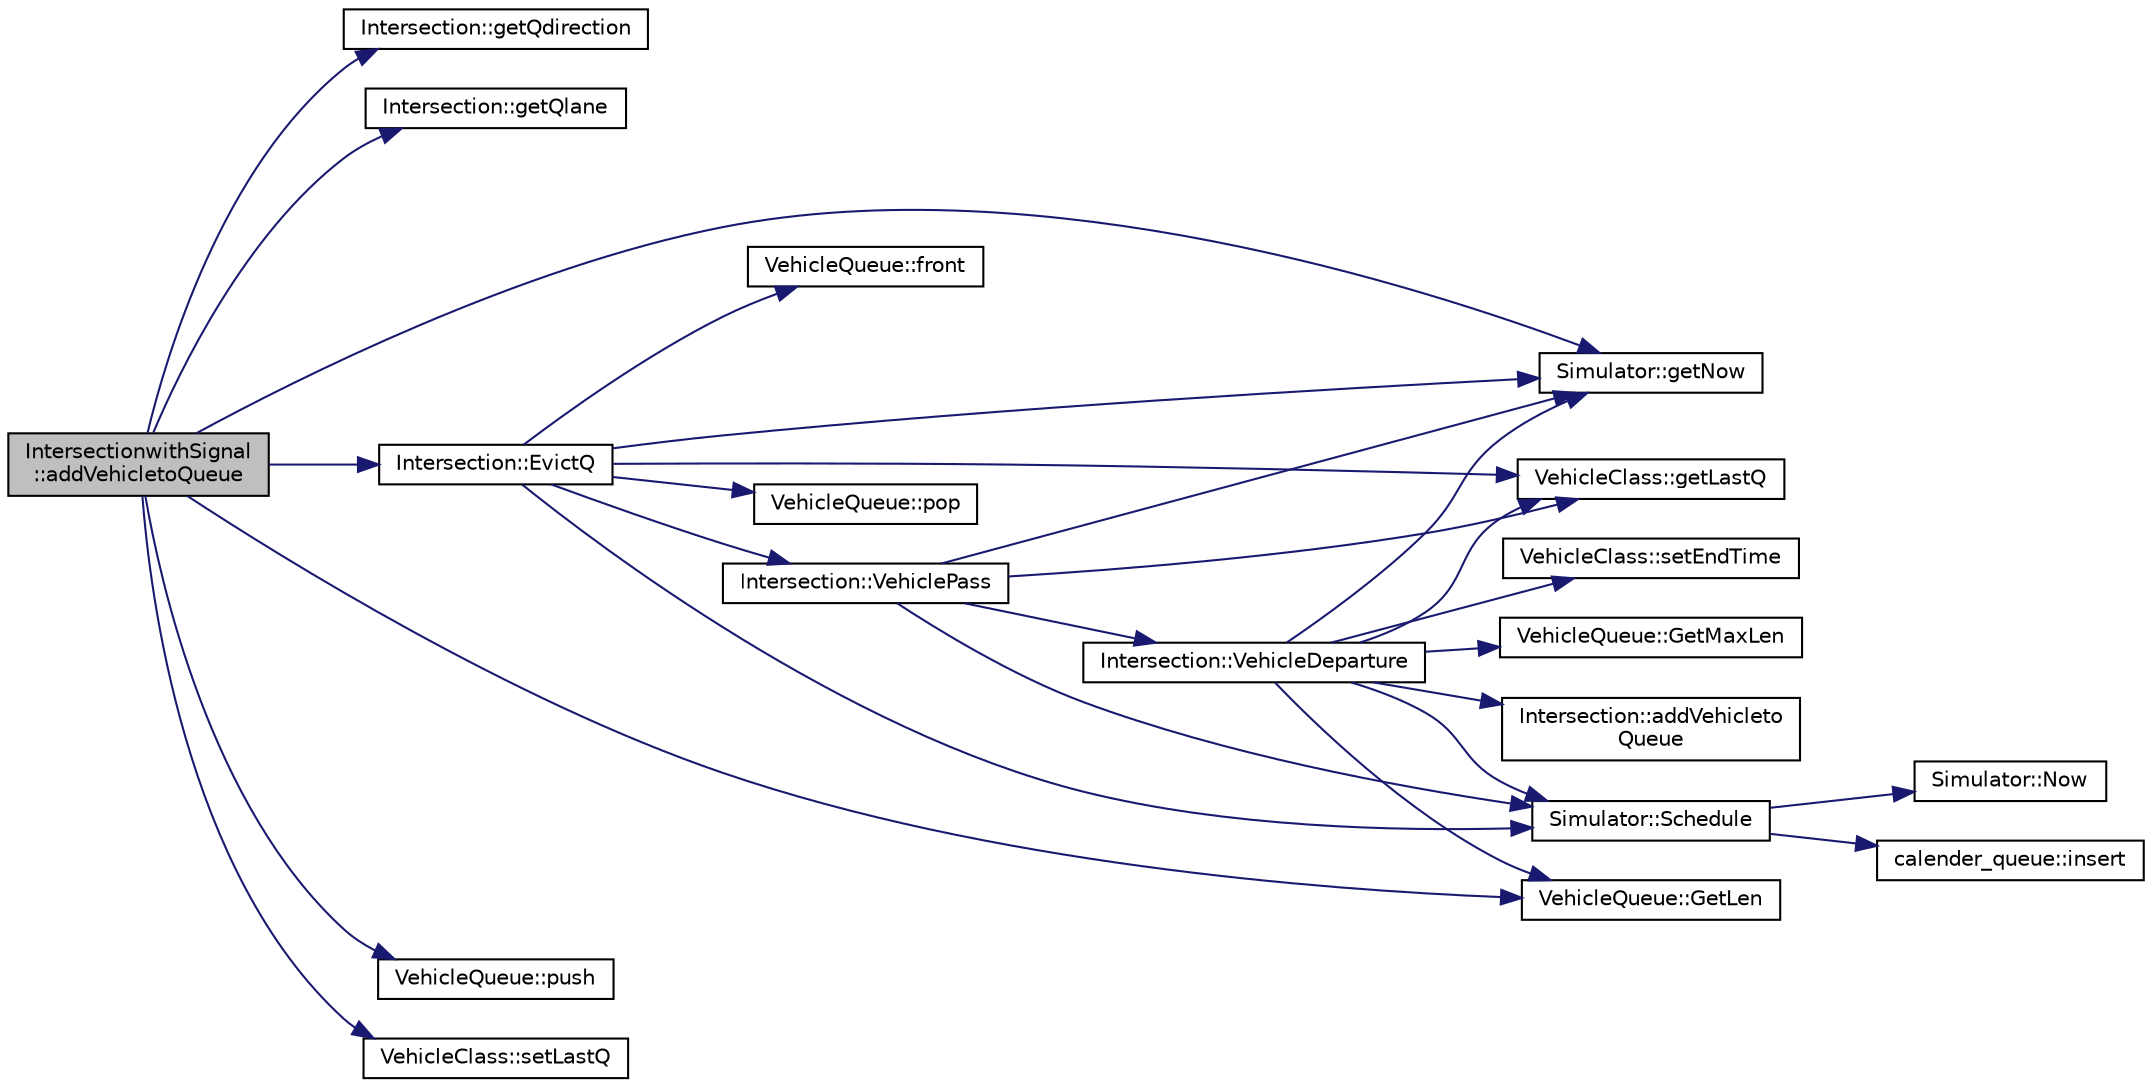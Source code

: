 digraph "IntersectionwithSignal::addVehicletoQueue"
{
  edge [fontname="Helvetica",fontsize="10",labelfontname="Helvetica",labelfontsize="10"];
  node [fontname="Helvetica",fontsize="10",shape=record];
  rankdir="LR";
  Node1 [label="IntersectionwithSignal\l::addVehicletoQueue",height=0.2,width=0.4,color="black", fillcolor="grey75", style="filled" fontcolor="black"];
  Node1 -> Node2 [color="midnightblue",fontsize="10",style="solid"];
  Node2 [label="Intersection::getQdirection",height=0.2,width=0.4,color="black", fillcolor="white", style="filled",URL="$class_intersection.html#a9304a1e23bdcc495ff95c5195b81d947"];
  Node1 -> Node3 [color="midnightblue",fontsize="10",style="solid"];
  Node3 [label="Intersection::getQlane",height=0.2,width=0.4,color="black", fillcolor="white", style="filled",URL="$class_intersection.html#a2f76abb6014473396954bcaa0db18e7e"];
  Node1 -> Node4 [color="midnightblue",fontsize="10",style="solid"];
  Node4 [label="Simulator::getNow",height=0.2,width=0.4,color="black", fillcolor="white", style="filled",URL="$class_simulator.html#a7fe5c584b3fc3f93f5b13e882ca27009"];
  Node1 -> Node5 [color="midnightblue",fontsize="10",style="solid"];
  Node5 [label="VehicleQueue::push",height=0.2,width=0.4,color="black", fillcolor="white", style="filled",URL="$class_vehicle_queue.html#a71dfef194e7e2cbfdca2b724d66301b8"];
  Node1 -> Node6 [color="midnightblue",fontsize="10",style="solid"];
  Node6 [label="VehicleClass::setLastQ",height=0.2,width=0.4,color="black", fillcolor="white", style="filled",URL="$class_vehicle_class.html#af0e593cd2608561e6596ae61bbc0b62f"];
  Node1 -> Node7 [color="midnightblue",fontsize="10",style="solid"];
  Node7 [label="VehicleQueue::GetLen",height=0.2,width=0.4,color="black", fillcolor="white", style="filled",URL="$class_vehicle_queue.html#ae443ecfa4227dbb5094f1bd33e77abb0"];
  Node1 -> Node8 [color="midnightblue",fontsize="10",style="solid"];
  Node8 [label="Intersection::EvictQ",height=0.2,width=0.4,color="black", fillcolor="white", style="filled",URL="$class_intersection.html#ab6a6b34e31effdf156c39dabf523e5e8"];
  Node8 -> Node9 [color="midnightblue",fontsize="10",style="solid"];
  Node9 [label="VehicleQueue::front",height=0.2,width=0.4,color="black", fillcolor="white", style="filled",URL="$class_vehicle_queue.html#aff7fef0dc6401e38a26bc34ee0e78f2a"];
  Node8 -> Node4 [color="midnightblue",fontsize="10",style="solid"];
  Node8 -> Node10 [color="midnightblue",fontsize="10",style="solid"];
  Node10 [label="Simulator::Schedule",height=0.2,width=0.4,color="black", fillcolor="white", style="filled",URL="$class_simulator.html#ae9f1c5a28f2fc0d42ccead5d7d2a642d"];
  Node10 -> Node11 [color="midnightblue",fontsize="10",style="solid"];
  Node11 [label="Simulator::Now",height=0.2,width=0.4,color="black", fillcolor="white", style="filled",URL="$class_simulator.html#a4a9507b155c22a9c5f119abb2d2d6fc1"];
  Node10 -> Node12 [color="midnightblue",fontsize="10",style="solid"];
  Node12 [label="calender_queue::insert",height=0.2,width=0.4,color="black", fillcolor="white", style="filled",URL="$classcalender__queue.html#a9908e97c05434b58fca91d5327cf479b"];
  Node8 -> Node13 [color="midnightblue",fontsize="10",style="solid"];
  Node13 [label="Intersection::VehiclePass",height=0.2,width=0.4,color="black", fillcolor="white", style="filled",URL="$class_intersection.html#afe2e42381c4cf467fca7d2217d92524c"];
  Node13 -> Node4 [color="midnightblue",fontsize="10",style="solid"];
  Node13 -> Node10 [color="midnightblue",fontsize="10",style="solid"];
  Node13 -> Node14 [color="midnightblue",fontsize="10",style="solid"];
  Node14 [label="Intersection::VehicleDeparture",height=0.2,width=0.4,color="black", fillcolor="white", style="filled",URL="$class_intersection.html#a358151a5ef4dd58dd42a6444c7e9bfc9"];
  Node14 -> Node4 [color="midnightblue",fontsize="10",style="solid"];
  Node14 -> Node15 [color="midnightblue",fontsize="10",style="solid"];
  Node15 [label="VehicleClass::getLastQ",height=0.2,width=0.4,color="black", fillcolor="white", style="filled",URL="$class_vehicle_class.html#a2d35acee350ca16bbadd8ff048956351"];
  Node14 -> Node16 [color="midnightblue",fontsize="10",style="solid"];
  Node16 [label="VehicleClass::setEndTime",height=0.2,width=0.4,color="black", fillcolor="white", style="filled",URL="$class_vehicle_class.html#a127372b94980fa045c648af412856fd5"];
  Node14 -> Node10 [color="midnightblue",fontsize="10",style="solid"];
  Node14 -> Node7 [color="midnightblue",fontsize="10",style="solid"];
  Node14 -> Node17 [color="midnightblue",fontsize="10",style="solid"];
  Node17 [label="VehicleQueue::GetMaxLen",height=0.2,width=0.4,color="black", fillcolor="white", style="filled",URL="$class_vehicle_queue.html#a4d5dc7f4ee55be52e781b252e6260ba1"];
  Node14 -> Node18 [color="midnightblue",fontsize="10",style="solid"];
  Node18 [label="Intersection::addVehicleto\lQueue",height=0.2,width=0.4,color="black", fillcolor="white", style="filled",URL="$class_intersection.html#a6e55e3add20e9d49e5751ccf47832c12"];
  Node13 -> Node15 [color="midnightblue",fontsize="10",style="solid"];
  Node8 -> Node15 [color="midnightblue",fontsize="10",style="solid"];
  Node8 -> Node19 [color="midnightblue",fontsize="10",style="solid"];
  Node19 [label="VehicleQueue::pop",height=0.2,width=0.4,color="black", fillcolor="white", style="filled",URL="$class_vehicle_queue.html#ad4f16ccf1a5990172e28b7782051b50a"];
}
